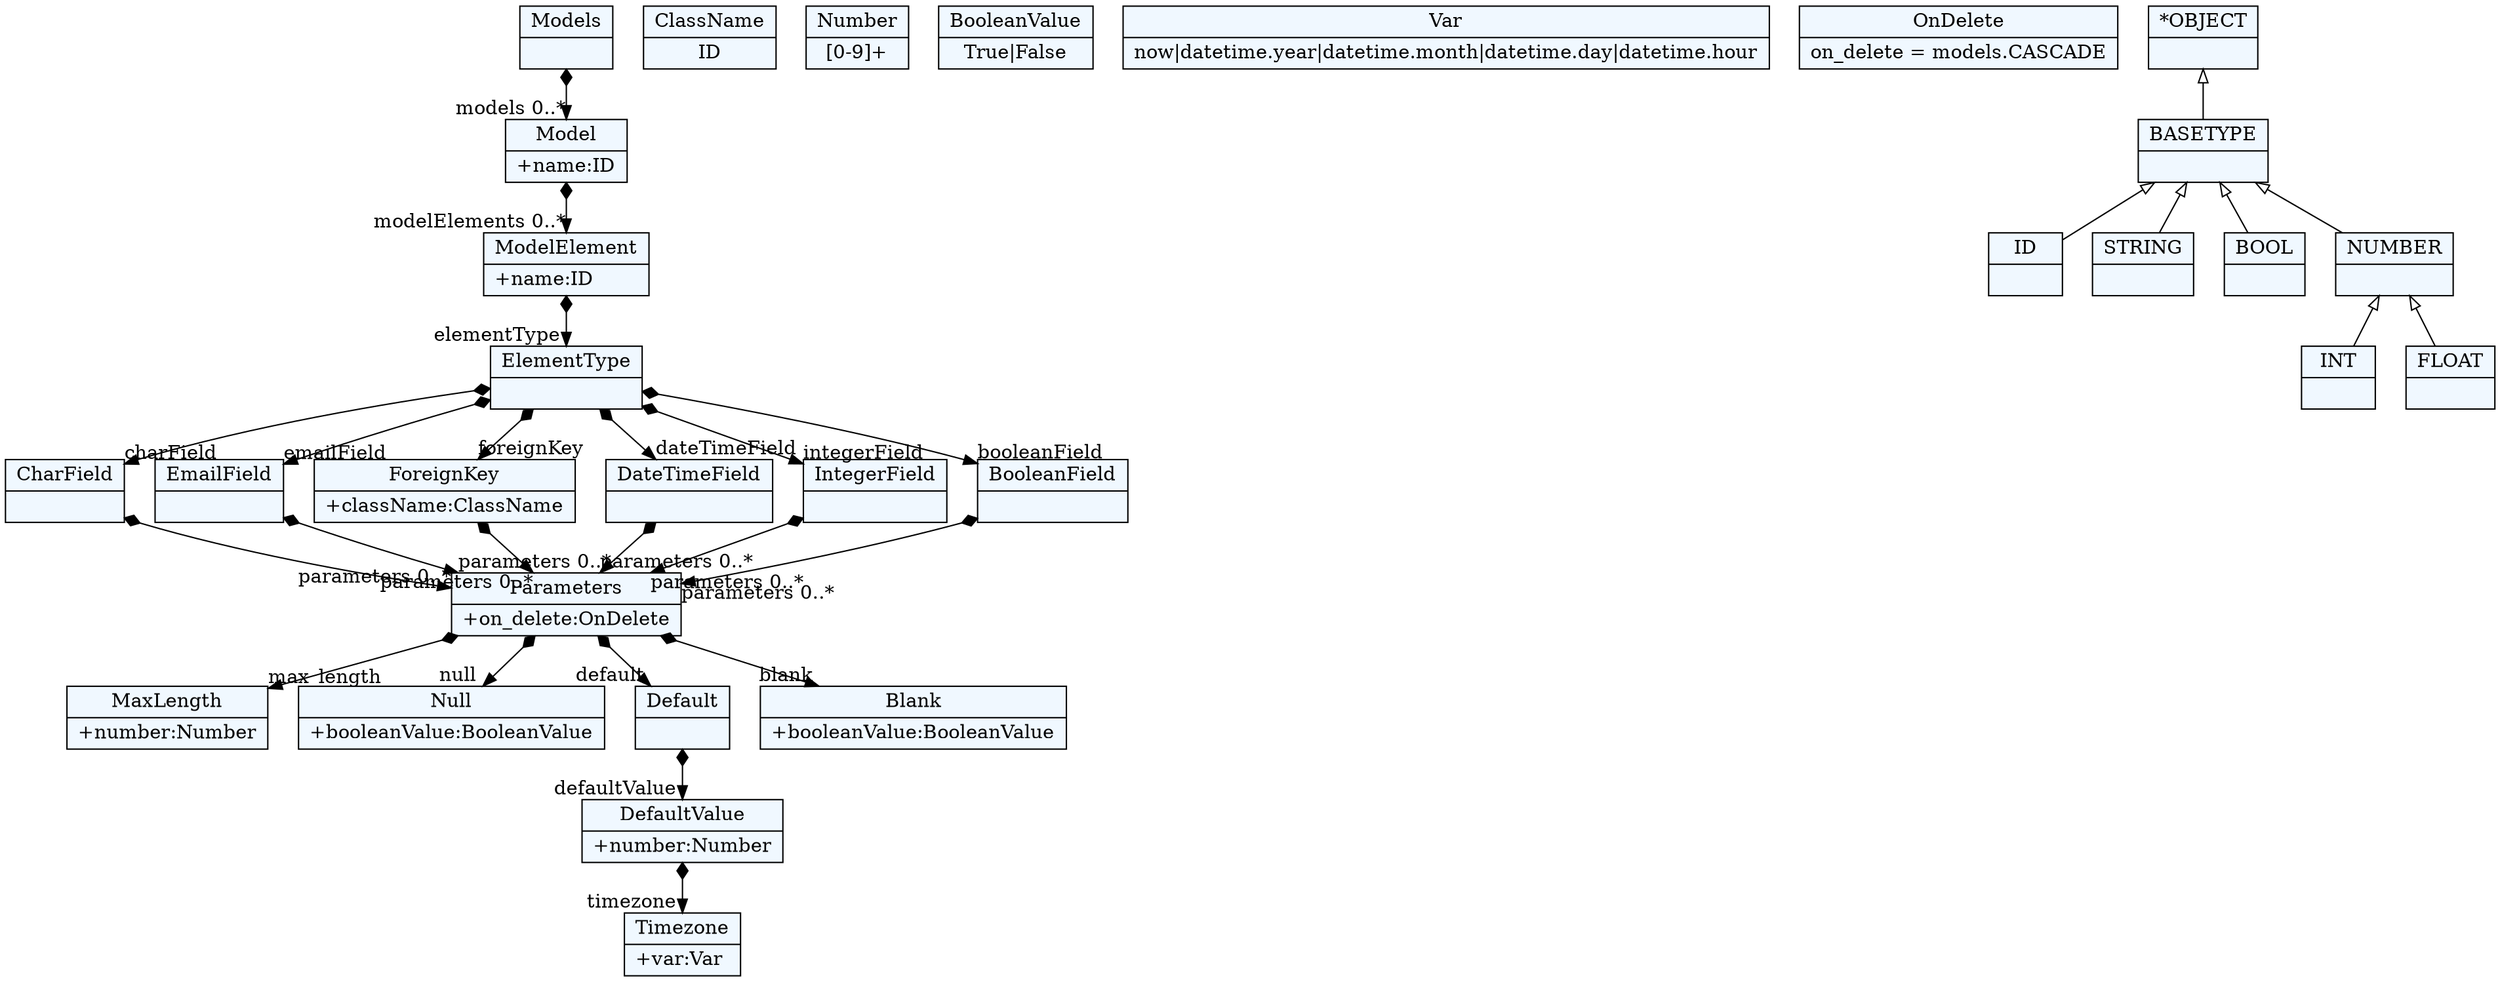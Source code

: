 
    digraph xtext {
    fontname = "Bitstream Vera Sans"
    fontsize = 8
    node[
        shape=record,
        style=filled,
        fillcolor=aliceblue
    ]
    nodesep = 0.3
    edge[dir=black,arrowtail=empty]


2831031275048 -> 2831031258056[arrowtail=diamond, dir=both, headlabel="models 0..*"]
2831031275048[ label="{Models|}"]

2831031258056 -> 2831031277880[arrowtail=diamond, dir=both, headlabel="modelElements 0..*"]
2831031258056[ label="{Model|+name:ID\l}"]

2831031277880 -> 2831031278824[arrowtail=diamond, dir=both, headlabel="elementType "]
2831031277880[ label="{ModelElement|+name:ID\l}"]

2831031278824 -> 2831031280712[arrowtail=diamond, dir=both, headlabel="charField "]
2831031278824 -> 2831031250504[arrowtail=diamond, dir=both, headlabel="emailField "]
2831031278824 -> 2831031283544[arrowtail=diamond, dir=both, headlabel="foreignKey "]
2831031278824 -> 2831031285432[arrowtail=diamond, dir=both, headlabel="dateTimeField "]
2831031278824 -> 2831031303368[arrowtail=diamond, dir=both, headlabel="integerField "]
2831031278824 -> 2831031307144[arrowtail=diamond, dir=both, headlabel="booleanField "]
2831031278824[ label="{ElementType|}"]

2831031280712 -> 2831031259944[arrowtail=diamond, dir=both, headlabel="parameters 0..*"]
2831031280712[ label="{CharField|}"]

2831031250504 -> 2831031259944[arrowtail=diamond, dir=both, headlabel="parameters 0..*"]
2831031250504[ label="{EmailField|}"]

2831031283544 -> 2831031259944[arrowtail=diamond, dir=both, headlabel="parameters 0..*"]
2831031283544[ label="{ForeignKey|+className:ClassName\l}"]

2831031253336[ label="{ClassName|ID}"]

2831031285432 -> 2831031259944[arrowtail=diamond, dir=both, headlabel="parameters 0..*"]
2831031285432[ label="{DateTimeField|}"]

2831031303368 -> 2831031259944[arrowtail=diamond, dir=both, headlabel="parameters 0..*"]
2831031303368[ label="{IntegerField|}"]

2831031307144 -> 2831031259944[arrowtail=diamond, dir=both, headlabel="parameters 0..*"]
2831031307144[ label="{BooleanField|}"]

2831031259944 -> 2831031267496[arrowtail=diamond, dir=both, headlabel="max_length "]
2831031259944 -> 2831031292040[arrowtail=diamond, dir=both, headlabel="null "]
2831031259944 -> 2831031284488[arrowtail=diamond, dir=both, headlabel="default "]
2831031259944 -> 2831031296760[arrowtail=diamond, dir=both, headlabel="blank "]
2831031259944[ label="{Parameters|+on_delete:OnDelete\l}"]

2831031267496[ label="{MaxLength|+number:Number\l}"]

2831031284488 -> 2831031302424[arrowtail=diamond, dir=both, headlabel="defaultValue "]
2831031284488[ label="{Default|}"]

2831031302424 -> 2831031306200[arrowtail=diamond, dir=both, headlabel="timezone "]
2831031302424[ label="{DefaultValue|+number:Number\l}"]

2831031288264[ label="{Number|[0-9]+}"]

2831031292040[ label="{Null|+booleanValue:BooleanValue\l}"]

2831031296760[ label="{Blank|+booleanValue:BooleanValue\l}"]

2831031301480[ label="{BooleanValue|True\|False}"]

2831031306200[ label="{Timezone|+var:Var\l}"]

2831031340184[ label="{Var|now\|datetime.year\|datetime.month\|datetime.day\|datetime.hour}"]

2831031317528[ label="{OnDelete|on_delete = models.CASCADE}"]

2831027275896[ label="{ID|}"]

2831031257112[ label="{STRING|}"]

2831031263720[ label="{BOOL|}"]

2831031275992[ label="{INT|}"]

2831031276936[ label="{FLOAT|}"]

2831031269384[ label="{NUMBER|}"]
2831031269384 -> 2831031276936 [dir=back]
2831031269384 -> 2831031275992 [dir=back]

2831031279768[ label="{BASETYPE|}"]
2831031279768 -> 2831031269384 [dir=back]
2831031279768 -> 2831031263720 [dir=back]
2831031279768 -> 2831027275896 [dir=back]
2831031279768 -> 2831031257112 [dir=back]

2831031260888[ label="{*OBJECT|}"]
2831031260888 -> 2831031279768 [dir=back]


}
